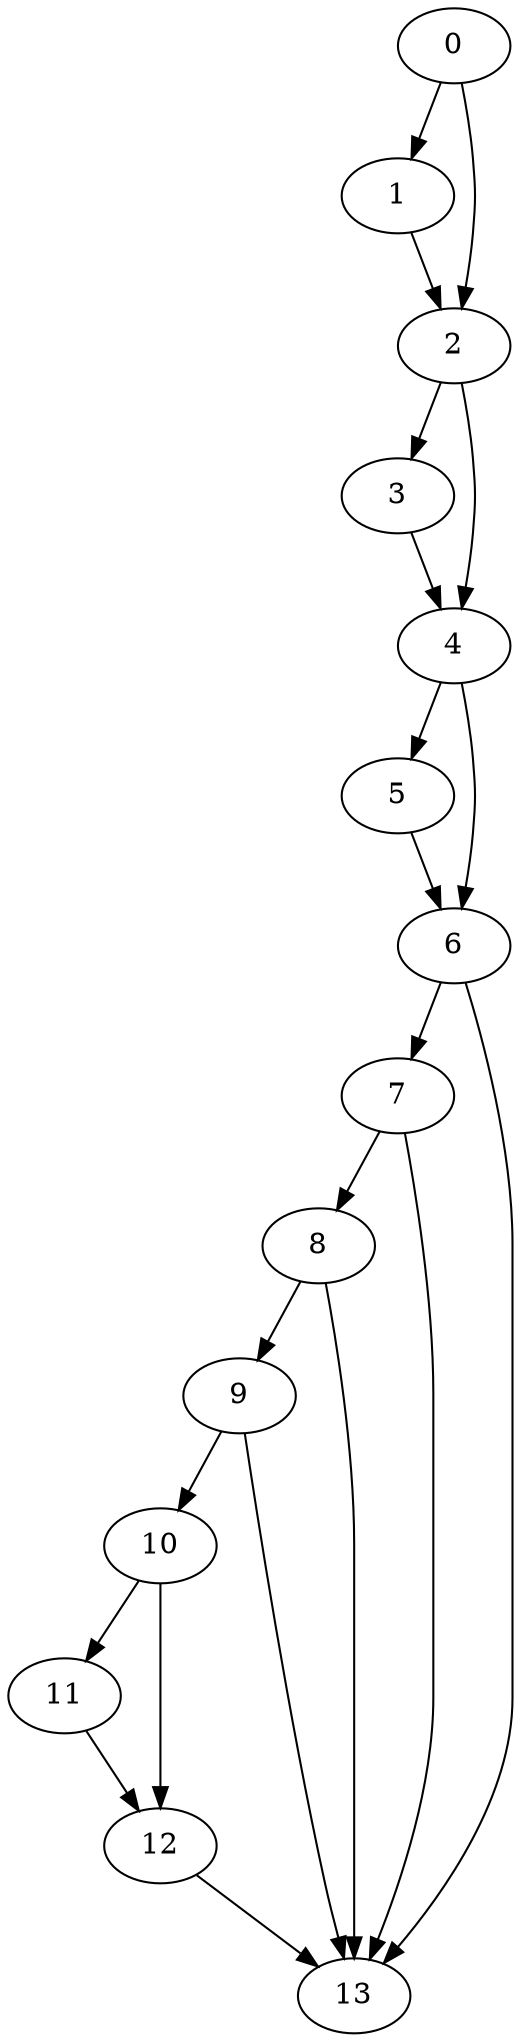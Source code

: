 digraph {
	0
	1
	2
	3
	4
	5
	6
	7
	8
	9
	10
	11
	12
	13
	4 -> 6
	5 -> 6
	2 -> 3
	2 -> 4
	3 -> 4
	10 -> 11
	11 -> 12
	10 -> 12
	0 -> 1
	4 -> 5
	8 -> 9
	6 -> 13
	7 -> 13
	8 -> 13
	9 -> 13
	12 -> 13
	1 -> 2
	0 -> 2
	6 -> 7
	7 -> 8
	9 -> 10
}
